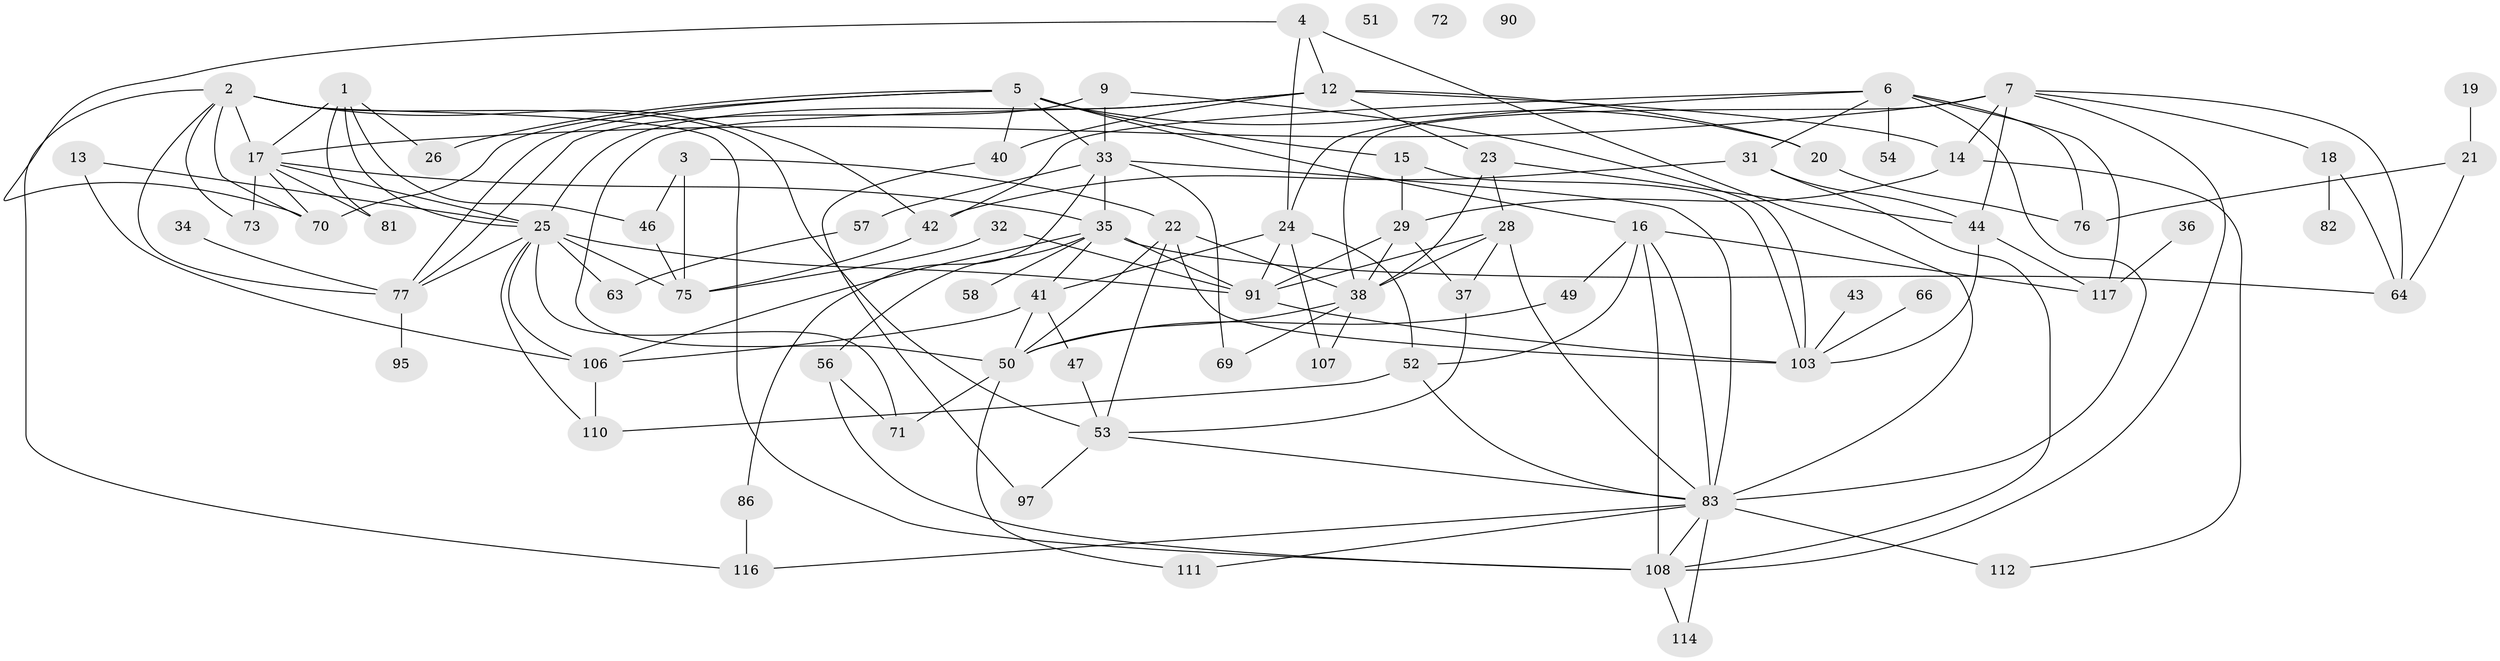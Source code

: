 // original degree distribution, {5: 0.13559322033898305, 6: 0.03389830508474576, 4: 0.16101694915254236, 3: 0.2288135593220339, 7: 0.05084745762711865, 2: 0.2542372881355932, 1: 0.1016949152542373, 0: 0.025423728813559324, 9: 0.00847457627118644}
// Generated by graph-tools (version 1.1) at 2025/41/03/06/25 10:41:24]
// undirected, 78 vertices, 151 edges
graph export_dot {
graph [start="1"]
  node [color=gray90,style=filled];
  1 [super="+8"];
  2 [super="+104"];
  3 [super="+79"];
  4 [super="+10"];
  5 [super="+74"];
  6 [super="+48"];
  7 [super="+11"];
  9;
  12 [super="+27"];
  13;
  14 [super="+55"];
  15 [super="+67"];
  16;
  17 [super="+68"];
  18;
  19;
  20 [super="+61"];
  21 [super="+39"];
  22 [super="+30"];
  23 [super="+87"];
  24 [super="+89"];
  25 [super="+45"];
  26;
  28 [super="+113"];
  29 [super="+78"];
  31 [super="+100"];
  32;
  33 [super="+99"];
  34;
  35 [super="+60"];
  36;
  37;
  38 [super="+98"];
  40 [super="+59"];
  41 [super="+84"];
  42;
  43;
  44 [super="+93"];
  46 [super="+102"];
  47;
  49;
  50 [super="+65"];
  51;
  52 [super="+101"];
  53 [super="+94"];
  54;
  56 [super="+62"];
  57;
  58;
  63;
  64 [super="+109"];
  66;
  69 [super="+92"];
  70 [super="+80"];
  71 [super="+105"];
  72;
  73;
  75 [super="+88"];
  76;
  77 [super="+96"];
  81;
  82;
  83 [super="+85"];
  86;
  90;
  91;
  95;
  97;
  103 [super="+118"];
  106;
  107;
  108 [super="+115"];
  110;
  111;
  112;
  114;
  116;
  117;
  1 -- 25;
  1 -- 26;
  1 -- 81;
  1 -- 17;
  1 -- 46;
  2 -- 53;
  2 -- 70;
  2 -- 77;
  2 -- 116;
  2 -- 108;
  2 -- 73;
  2 -- 17;
  2 -- 42;
  3 -- 22 [weight=2];
  3 -- 46;
  3 -- 75;
  4 -- 70;
  4 -- 83;
  4 -- 24;
  4 -- 12;
  5 -- 26;
  5 -- 40;
  5 -- 77;
  5 -- 33;
  5 -- 20;
  5 -- 16;
  5 -- 70;
  5 -- 15;
  6 -- 54;
  6 -- 83;
  6 -- 117;
  6 -- 42;
  6 -- 76;
  6 -- 31;
  6 -- 24;
  7 -- 18;
  7 -- 38;
  7 -- 17;
  7 -- 108;
  7 -- 44;
  7 -- 64;
  7 -- 14;
  9 -- 77;
  9 -- 33;
  9 -- 103;
  12 -- 23;
  12 -- 14;
  12 -- 50;
  12 -- 20;
  12 -- 25;
  12 -- 40;
  13 -- 106;
  13 -- 25;
  14 -- 112;
  14 -- 29;
  15 -- 103;
  15 -- 29;
  16 -- 49;
  16 -- 52;
  16 -- 108;
  16 -- 117;
  16 -- 83;
  17 -- 35;
  17 -- 81;
  17 -- 70;
  17 -- 25;
  17 -- 73;
  18 -- 64;
  18 -- 82;
  19 -- 21;
  20 -- 76;
  21 -- 76;
  21 -- 64;
  22 -- 53;
  22 -- 50;
  22 -- 38;
  22 -- 103;
  23 -- 28;
  23 -- 38;
  23 -- 44;
  24 -- 107;
  24 -- 52;
  24 -- 41;
  24 -- 91;
  25 -- 75;
  25 -- 77;
  25 -- 106;
  25 -- 71;
  25 -- 91;
  25 -- 110;
  25 -- 63;
  28 -- 37;
  28 -- 38;
  28 -- 83;
  28 -- 91;
  29 -- 91;
  29 -- 37;
  29 -- 38;
  31 -- 44;
  31 -- 42;
  31 -- 108;
  32 -- 91;
  32 -- 75;
  33 -- 35;
  33 -- 83;
  33 -- 86;
  33 -- 57;
  33 -- 69;
  34 -- 77;
  35 -- 41;
  35 -- 58;
  35 -- 91;
  35 -- 106;
  35 -- 64;
  35 -- 56;
  36 -- 117;
  37 -- 53;
  38 -- 107;
  38 -- 50;
  38 -- 69;
  40 -- 97;
  41 -- 47;
  41 -- 50;
  41 -- 106;
  42 -- 75;
  43 -- 103;
  44 -- 103;
  44 -- 117;
  46 -- 75;
  47 -- 53;
  49 -- 50;
  50 -- 71;
  50 -- 111;
  52 -- 83;
  52 -- 110;
  53 -- 97;
  53 -- 83;
  56 -- 108;
  56 -- 71;
  57 -- 63;
  66 -- 103;
  77 -- 95;
  83 -- 112;
  83 -- 116;
  83 -- 108;
  83 -- 111;
  83 -- 114;
  86 -- 116;
  91 -- 103;
  106 -- 110;
  108 -- 114;
}

